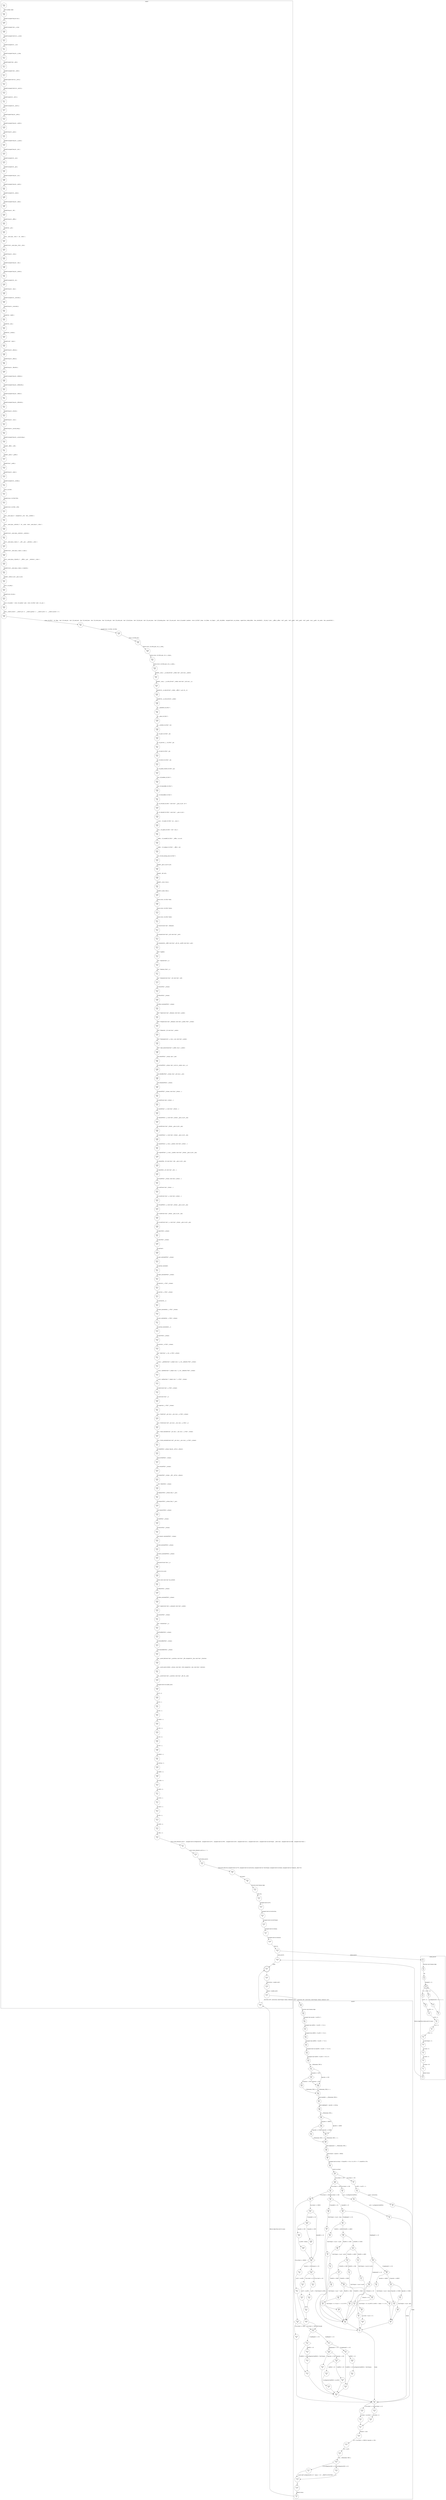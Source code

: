 digraph CFA {
151 [shape="circle" label="N151\n229"]
167 [shape="circle" label="N167\n228"]
168 [shape="circle" label="N168\n227"]
169 [shape="circle" label="N169\n226"]
170 [shape="circle" label="N170\n225"]
171 [shape="circle" label="N171\n224"]
172 [shape="circle" label="N172\n223"]
173 [shape="circle" label="N173\n222"]
174 [shape="circle" label="N174\n221"]
175 [shape="circle" label="N175\n220"]
176 [shape="circle" label="N176\n219"]
177 [shape="circle" label="N177\n218"]
178 [shape="circle" label="N178\n217"]
179 [shape="circle" label="N179\n216"]
180 [shape="circle" label="N180\n215"]
181 [shape="circle" label="N181\n214"]
182 [shape="circle" label="N182\n213"]
183 [shape="circle" label="N183\n212"]
184 [shape="circle" label="N184\n211"]
185 [shape="circle" label="N185\n210"]
186 [shape="circle" label="N186\n209"]
187 [shape="circle" label="N187\n208"]
188 [shape="circle" label="N188\n207"]
189 [shape="circle" label="N189\n206"]
190 [shape="circle" label="N190\n205"]
191 [shape="circle" label="N191\n204"]
192 [shape="circle" label="N192\n203"]
193 [shape="circle" label="N193\n202"]
194 [shape="circle" label="N194\n201"]
195 [shape="circle" label="N195\n200"]
196 [shape="circle" label="N196\n199"]
197 [shape="circle" label="N197\n198"]
198 [shape="circle" label="N198\n197"]
199 [shape="circle" label="N199\n196"]
200 [shape="circle" label="N200\n195"]
201 [shape="circle" label="N201\n194"]
202 [shape="circle" label="N202\n193"]
203 [shape="circle" label="N203\n192"]
204 [shape="circle" label="N204\n191"]
205 [shape="circle" label="N205\n190"]
206 [shape="circle" label="N206\n189"]
207 [shape="circle" label="N207\n188"]
208 [shape="circle" label="N208\n187"]
209 [shape="circle" label="N209\n186"]
210 [shape="circle" label="N210\n185"]
211 [shape="circle" label="N211\n184"]
212 [shape="circle" label="N212\n183"]
213 [shape="circle" label="N213\n182"]
214 [shape="circle" label="N214\n181"]
215 [shape="circle" label="N215\n180"]
216 [shape="circle" label="N216\n179"]
217 [shape="circle" label="N217\n178"]
218 [shape="circle" label="N218\n177"]
219 [shape="circle" label="N219\n176"]
220 [shape="circle" label="N220\n175"]
221 [shape="circle" label="N221\n174"]
222 [shape="circle" label="N222\n173"]
223 [shape="circle" label="N223\n172"]
224 [shape="circle" label="N224\n171"]
225 [shape="circle" label="N225\n170"]
226 [shape="circle" label="N226\n169"]
227 [shape="circle" label="N227\n168"]
228 [shape="circle" label="N228\n167"]
229 [shape="circle" label="N229\n166"]
230 [shape="circle" label="N230\n165"]
231 [shape="circle" label="N231\n164"]
232 [shape="circle" label="N232\n163"]
233 [shape="circle" label="N233\n162"]
234 [shape="circle" label="N234\n161"]
235 [shape="circle" label="N235\n160"]
236 [shape="circle" label="N236\n159"]
237 [shape="circle" label="N237\n158"]
238 [shape="circle" label="N238\n157"]
239 [shape="circle" label="N239\n156"]
240 [shape="circle" label="N240\n155"]
241 [shape="circle" label="N241\n154"]
242 [shape="circle" label="N242\n153"]
243 [shape="circle" label="N243\n152"]
244 [shape="circle" label="N244\n151"]
245 [shape="circle" label="N245\n150"]
246 [shape="circle" label="N246\n149"]
247 [shape="circle" label="N247\n148"]
248 [shape="circle" label="N248\n147"]
249 [shape="circle" label="N249\n146"]
250 [shape="circle" label="N250\n145"]
251 [shape="circle" label="N251\n144"]
252 [shape="circle" label="N252\n143"]
253 [shape="circle" label="N253\n142"]
254 [shape="circle" label="N254\n141"]
255 [shape="circle" label="N255\n140"]
256 [shape="circle" label="N256\n139"]
257 [shape="circle" label="N257\n138"]
258 [shape="circle" label="N258\n137"]
259 [shape="circle" label="N259\n136"]
260 [shape="circle" label="N260\n135"]
261 [shape="circle" label="N261\n134"]
262 [shape="circle" label="N262\n133"]
263 [shape="circle" label="N263\n132"]
264 [shape="circle" label="N264\n131"]
265 [shape="circle" label="N265\n130"]
266 [shape="circle" label="N266\n129"]
267 [shape="circle" label="N267\n128"]
268 [shape="circle" label="N268\n127"]
269 [shape="circle" label="N269\n126"]
270 [shape="circle" label="N270\n125"]
271 [shape="circle" label="N271\n124"]
272 [shape="circle" label="N272\n123"]
273 [shape="circle" label="N273\n122"]
274 [shape="circle" label="N274\n121"]
275 [shape="circle" label="N275\n120"]
276 [shape="circle" label="N276\n119"]
277 [shape="circle" label="N277\n118"]
278 [shape="circle" label="N278\n117"]
279 [shape="circle" label="N279\n116"]
280 [shape="circle" label="N280\n115"]
281 [shape="circle" label="N281\n114"]
282 [shape="circle" label="N282\n113"]
283 [shape="circle" label="N283\n112"]
284 [shape="circle" label="N284\n111"]
285 [shape="circle" label="N285\n110"]
286 [shape="circle" label="N286\n109"]
287 [shape="circle" label="N287\n108"]
288 [shape="circle" label="N288\n107"]
289 [shape="circle" label="N289\n106"]
290 [shape="circle" label="N290\n105"]
291 [shape="circle" label="N291\n104"]
292 [shape="circle" label="N292\n103"]
293 [shape="circle" label="N293\n102"]
294 [shape="circle" label="N294\n101"]
295 [shape="circle" label="N295\n100"]
296 [shape="circle" label="N296\n99"]
297 [shape="circle" label="N297\n98"]
298 [shape="circle" label="N298\n97"]
299 [shape="circle" label="N299\n96"]
300 [shape="circle" label="N300\n95"]
301 [shape="circle" label="N301\n94"]
302 [shape="circle" label="N302\n93"]
303 [shape="circle" label="N303\n92"]
304 [shape="circle" label="N304\n91"]
305 [shape="circle" label="N305\n90"]
306 [shape="circle" label="N306\n89"]
307 [shape="circle" label="N307\n88"]
308 [shape="circle" label="N308\n87"]
309 [shape="circle" label="N309\n86"]
310 [shape="circle" label="N310\n85"]
311 [shape="circle" label="N311\n84"]
312 [shape="circle" label="N312\n83"]
313 [shape="circle" label="N313\n82"]
314 [shape="circle" label="N314\n81"]
315 [shape="circle" label="N315\n80"]
316 [shape="circle" label="N316\n79"]
317 [shape="circle" label="N317\n78"]
318 [shape="circle" label="N318\n77"]
319 [shape="circle" label="N319\n76"]
320 [shape="circle" label="N320\n75"]
321 [shape="circle" label="N321\n74"]
322 [shape="circle" label="N322\n73"]
323 [shape="circle" label="N323\n72"]
324 [shape="circle" label="N324\n71"]
325 [shape="circle" label="N325\n70"]
326 [shape="circle" label="N326\n69"]
327 [shape="circle" label="N327\n68"]
328 [shape="circle" label="N328\n67"]
329 [shape="circle" label="N329\n66"]
330 [shape="circle" label="N330\n65"]
331 [shape="circle" label="N331\n64"]
332 [shape="circle" label="N332\n63"]
333 [shape="circle" label="N333\n62"]
334 [shape="circle" label="N334\n61"]
335 [shape="circle" label="N335\n60"]
336 [shape="circle" label="N336\n59"]
337 [shape="circle" label="N337\n58"]
338 [shape="circle" label="N338\n57"]
339 [shape="circle" label="N339\n56"]
340 [shape="circle" label="N340\n55"]
341 [shape="circle" label="N341\n54"]
342 [shape="circle" label="N342\n53"]
343 [shape="circle" label="N343\n52"]
344 [shape="circle" label="N344\n51"]
345 [shape="circle" label="N345\n50"]
346 [shape="circle" label="N346\n49"]
347 [shape="circle" label="N347\n48"]
348 [shape="circle" label="N348\n47"]
349 [shape="circle" label="N349\n46"]
350 [shape="circle" label="N350\n45"]
351 [shape="circle" label="N351\n44"]
352 [shape="circle" label="N352\n43"]
353 [shape="circle" label="N353\n42"]
354 [shape="circle" label="N354\n41"]
355 [shape="circle" label="N355\n40"]
356 [shape="circle" label="N356\n39"]
357 [shape="circle" label="N357\n38"]
358 [shape="circle" label="N358\n37"]
359 [shape="circle" label="N359\n36"]
360 [shape="circle" label="N360\n35"]
361 [shape="circle" label="N361\n34"]
362 [shape="circle" label="N362\n33"]
363 [shape="circle" label="N363\n32"]
364 [shape="circle" label="N364\n31"]
365 [shape="circle" label="N365\n30"]
366 [shape="circle" label="N366\n29"]
367 [shape="circle" label="N367\n28"]
368 [shape="circle" label="N368\n27"]
369 [shape="circle" label="N369\n26"]
370 [shape="circle" label="N370\n25"]
371 [shape="circle" label="N371\n24"]
372 [shape="circle" label="N372\n23"]
373 [shape="circle" label="N373\n22"]
374 [shape="circle" label="N374\n21"]
375 [shape="circle" label="N375\n20"]
376 [shape="circle" label="N376\n19"]
377 [shape="circle" label="N377\n18"]
378 [shape="circle" label="N378\n17"]
379 [shape="circle" label="N379\n16"]
380 [shape="circle" label="N380\n15"]
381 [shape="circle" label="N381\n14"]
152 [shape="circle" label="N152\n13"]
153 [shape="circle" label="N153\n12"]
154 [shape="circle" label="N154\n11"]
155 [shape="circle" label="N155\n10"]
156 [shape="circle" label="N156\n9"]
157 [shape="circle" label="N157\n8"]
158 [shape="circle" label="N158\n7"]
159 [shape="circle" label="N159\n6"]
1 [shape="circle" label="N1\n17"]
2 [shape="circle" label="N2\n16"]
3 [shape="circle" label="N3\n15"]
4 [shape="doublecircle" label="N4\n14"]
7 [shape="circle" label="N7\n13"]
9 [shape="circle" label="N9\n12"]
10 [shape="circle" label="N10\n11"]
11 [shape="circle" label="N11\n10"]
12 [shape="circle" label="N12\n9"]
13 [shape="circle" label="N13\n8"]
14 [shape="circle" label="N14\n7"]
15 [shape="circle" label="N15\n6"]
16 [shape="circle" label="N16\n5"]
17 [shape="circle" label="N17\n4"]
0 [shape="circle" label="N0\n3"]
160 [shape="circle" label="N160\n5"]
161 [shape="doublecircle" label="N161\n4"]
162 [shape="circle" label="N162\n3"]
164 [shape="circle" label="N164\n2"]
165 [shape="circle" label="N165\n1"]
19 [shape="circle" label="N19\n120"]
20 [shape="circle" label="N20\n119"]
21 [shape="circle" label="N21\n118"]
22 [shape="circle" label="N22\n117"]
23 [shape="circle" label="N23\n116"]
24 [shape="circle" label="N24\n115"]
25 [shape="circle" label="N25\n114"]
26 [shape="circle" label="N26\n113"]
27 [shape="diamond" label="N27\n112"]
28 [shape="diamond" label="N28\n111"]
30 [shape="circle" label="N30\n110"]
31 [shape="circle" label="N31\n108"]
32 [shape="circle" label="N32\n107"]
33 [shape="circle" label="N33\n106"]
34 [shape="diamond" label="N34\n105"]
35 [shape="diamond" label="N35\n104"]
37 [shape="circle" label="N37\n103"]
38 [shape="circle" label="N38\n101"]
39 [shape="circle" label="N39\n100"]
40 [shape="circle" label="N40\n99"]
41 [shape="circle" label="N41\n98"]
42 [shape="diamond" label="N42\n97"]
46 [shape="diamond" label="N46\n96"]
51 [shape="diamond" label="N51\n95"]
56 [shape="diamond" label="N56\n94"]
103 [shape="diamond" label="N103\n93"]
119 [shape="circle" label="N119\n92"]
43 [shape="diamond" label="N43\n14"]
139 [shape="circle" label="N139\n13"]
141 [shape="circle" label="N141\n12"]
137 [shape="circle" label="N137\n9"]
142 [shape="circle" label="N142\n8"]
143 [shape="circle" label="N143\n7"]
144 [shape="circle" label="N144\n6"]
145 [shape="diamond" label="N145\n5"]
147 [shape="circle" label="N147\n4"]
148 [shape="circle" label="N148\n2"]
149 [shape="circle" label="N149\n1"]
18 [shape="circle" label="N18\n0"]
166 [shape="circle" label="N166\n0"]
146 [shape="circle" label="N146\n3"]
138 [shape="circle" label="N138\n11"]
140 [shape="circle" label="N140\n10"]
118 [shape="diamond" label="N118\n76"]
121 [shape="diamond" label="N121\n75"]
123 [shape="circle" label="N123\n72"]
120 [shape="circle" label="N120\n60"]
124 [shape="circle" label="N124\n74"]
125 [shape="circle" label="N125\n73"]
122 [shape="diamond" label="N122\n71"]
127 [shape="diamond" label="N127\n70"]
129 [shape="circle" label="N129\n67"]
130 [shape="circle" label="N130\n69"]
131 [shape="circle" label="N131\n68"]
128 [shape="diamond" label="N128\n66"]
132 [shape="circle" label="N132\n65"]
133 [shape="diamond" label="N133\n64"]
134 [shape="circle" label="N134\n63"]
135 [shape="circle" label="N135\n62"]
136 [shape="circle" label="N136\n61"]
102 [shape="diamond" label="N102\n91"]
105 [shape="diamond" label="N105\n90"]
106 [shape="circle" label="N106\n89"]
104 [shape="diamond" label="N104\n86"]
110 [shape="diamond" label="N110\n85"]
113 [shape="circle" label="N113\n84"]
115 [shape="circle" label="N115\n83"]
112 [shape="circle" label="N112\n80"]
109 [shape="circle" label="N109\n77"]
114 [shape="circle" label="N114\n82"]
116 [shape="circle" label="N116\n81"]
111 [shape="circle" label="N111\n79"]
117 [shape="circle" label="N117\n78"]
107 [shape="circle" label="N107\n88"]
108 [shape="circle" label="N108\n87"]
55 [shape="diamond" label="N55\n59"]
58 [shape="circle" label="N58\n58"]
60 [shape="circle" label="N60\n57"]
57 [shape="circle" label="N57\n21"]
59 [shape="diamond" label="N59\n56"]
62 [shape="diamond" label="N62\n55"]
66 [shape="diamond" label="N66\n54"]
70 [shape="diamond" label="N70\n53"]
74 [shape="diamond" label="N74\n52"]
78 [shape="diamond" label="N78\n51"]
82 [shape="diamond" label="N82\n50"]
84 [shape="circle" label="N84\n49"]
64 [shape="circle" label="N64\n36"]
85 [shape="circle" label="N85\n48"]
86 [shape="circle" label="N86\n47"]
81 [shape="circle" label="N81\n46"]
83 [shape="circle" label="N83\n45"]
77 [shape="circle" label="N77\n44"]
79 [shape="circle" label="N79\n43"]
73 [shape="circle" label="N73\n42"]
75 [shape="circle" label="N75\n41"]
69 [shape="circle" label="N69\n40"]
71 [shape="circle" label="N71\n39"]
65 [shape="circle" label="N65\n38"]
67 [shape="circle" label="N67\n37"]
63 [shape="diamond" label="N63\n35"]
88 [shape="diamond" label="N88\n34"]
92 [shape="diamond" label="N92\n33"]
94 [shape="circle" label="N94\n32"]
90 [shape="circle" label="N90\n27"]
95 [shape="circle" label="N95\n31"]
96 [shape="circle" label="N96\n30"]
91 [shape="circle" label="N91\n29"]
93 [shape="circle" label="N93\n28"]
89 [shape="diamond" label="N89\n26"]
98 [shape="circle" label="N98\n25"]
99 [shape="circle" label="N99\n24"]
100 [shape="circle" label="N100\n23"]
97 [shape="circle" label="N97\n22"]
50 [shape="circle" label="N50\n20"]
52 [shape="circle" label="N52\n19"]
53 [shape="circle" label="N53\n18"]
45 [shape="circle" label="N45\n17"]
47 [shape="circle" label="N47\n16"]
48 [shape="circle" label="N48\n15"]
36 [shape="circle" label="N36\n102"]
29 [shape="circle" label="N29\n109"]
6 [shape="circle" label="N6\n2"]
8 [shape="circle" label="N8\n1"]
5 [shape="circle" label="N5\n0"]
node [shape="circle"]
subgraph cluster_alu16 {
label="alu16()"
19 -> 20 [label="Function start dummy edge"]
20 -> 21 [label="unsigned char opcode = (sa.IR) & 7;"]
21 -> 22 [label="unsigned char adFld1 = ((sa.IR) >> 3) & 3;"]
22 -> 23 [label="unsigned char adFld2 = ((sa.IR) >> 3) & 3;"]
23 -> 24 [label="unsigned char adFld3 = ((sa.IR) >> 7) & 3;"]
24 -> 25 [label="unsigned short int immFld = ((sa.IR) >> 7) & 511;"]
25 -> 26 [label="unsigned char funFld = ((sa.IR) >> 9) & 127;"]
26 -> 27 [label="int __CPAchecker_TMP_0;"]
27 -> 29 [label="[opcode == LW]"]
27 -> 28 [label="[!(opcode == LW)]"]
28 -> 29 [label="[opcode == SW]"]
28 -> 30 [label="[!(opcode == SW)]"]
30 -> 31 [label="__CPAchecker_TMP_0 = 0;"]
31 -> 32 [label="_Bool memRef = __CPAchecker_TMP_0;"]
32 -> 33 [label="_Bool regRegALU = opcode == ALUop;"]
33 -> 34 [label="int __CPAchecker_TMP_1;"]
34 -> 36 [label="[opcode == ADDI]"]
34 -> 35 [label="[!(opcode == ADDI)]"]
35 -> 36 [label="[opcode == SUBI]"]
35 -> 37 [label="[!(opcode == SUBI)]"]
37 -> 38 [label="__CPAchecker_TMP_1 = 0;"]
38 -> 39 [label="_Bool regImmALU = __CPAchecker_TMP_1;"]
39 -> 40 [label="_Bool branch = opcode == BEQZ;"]
40 -> 41 [label="unsigned short int Imm = ((((immFld >> 8) & 1) & 255) << 7) | (immFld & 255);"]
41 -> 42 [label="switch (sa.State)"]
42 -> 45 [label="[(sa.State) == IF]"]
42 -> 46 [label="[!((sa.State) == IF)]"]
46 -> 50 [label="[(sa.State) == ID]"]
46 -> 51 [label="[!((sa.State) == ID)]"]
51 -> 55 [label="[(sa.State) == EX]"]
51 -> 56 [label="[!((sa.State) == EX)]"]
56 -> 102 [label="[(sa.State) == MEM]"]
56 -> 103 [label="[!((sa.State) == MEM)]"]
103 -> 118 [label="[(sa.State) == WB]"]
103 -> 119 [label="[!((sa.State) == WB)]"]
119 -> 43 [label=""]
43 -> 138 [label="[(sa.State) == 4]"]
43 -> 139 [label="[!((sa.State) == 4)]"]
139 -> 141 [label="sa.State = (sa.State) + 1;"]
141 -> 137 [label=""]
137 -> 142 [label="*dataout = sa.B;"]
142 -> 143 [label="*wr = ((sa.State) == MEM) & (opcode == SW);"]
143 -> 144 [label="*PC = sa.PC;"]
144 -> 145 [label="void __CPAchecker_TMP_2;"]
145 -> 146 [label="[((sa.Registers)[0]) == 0]"]
145 -> 147 [label="[!(((sa.Registers)[0]) == 0)]"]
147 -> 148 [label="__assert_fail(\"sa.Registers[0]==0\", \"main.c\", 174, \"__PRETTY_FUNCTION__\");"]
148 -> 149 [label="0;"]
149 -> 18 [label="default return"]
146 -> 148 [label="0;"]
138 -> 140 [label="sa.State = 0;"]
140 -> 137 [label=""]
118 -> 122 [label="[regRegALU == 0]"]
118 -> 121 [label="[!(regRegALU == 0)]"]
121 -> 124 [label="[adFld3 != 0]"]
121 -> 123 [label="[!(adFld3 != 0)]"]
123 -> 120 [label=""]
120 -> 43 [label=""]
124 -> 125 [label="(sa.Registers)[adFld3] = *ALUOutput;"]
125 -> 123 [label=""]
122 -> 128 [label="[regImmALU == 0]"]
122 -> 127 [label="[!(regImmALU == 0)]"]
127 -> 130 [label="[adFld2 != 0]"]
127 -> 129 [label="[!(adFld2 != 0)]"]
129 -> 120 [label=""]
130 -> 131 [label="(sa.Registers)[adFld2] = *ALUOutput;"]
131 -> 129 [label=""]
128 -> 133 [label="[opcode == LW]"]
128 -> 132 [label="[!(opcode == LW)]"]
132 -> 120 [label=""]
133 -> 135 [label="[adFld2 != 0]"]
133 -> 134 [label="[!(adFld2 != 0)]"]
134 -> 120 [label=""]
135 -> 136 [label="(sa.Registers)[adFld2] = sa.LMD;"]
136 -> 120 [label=""]
102 -> 104 [label="[memRef == 0]"]
102 -> 105 [label="[!(memRef == 0)]"]
105 -> 107 [label="[opcode == LW]"]
105 -> 106 [label="[!(opcode == LW)]"]
106 -> 104 [label=""]
104 -> 111 [label="[branch == 0]"]
104 -> 110 [label="[!(branch == 0)]"]
110 -> 114 [label="[(sa.Cond) == 0]"]
110 -> 113 [label="[!((sa.Cond) == 0)]"]
113 -> 115 [label="sa.PC = (*ALUOutput) & 4095;"]
115 -> 112 [label=""]
112 -> 109 [label=""]
109 -> 118 [label="fall through"]
114 -> 116 [label="sa.PC = sa.NPC;"]
116 -> 112 [label=""]
111 -> 117 [label="sa.PC = sa.NPC;"]
117 -> 109 [label=""]
107 -> 108 [label="sa.LMD = datain;"]
108 -> 104 [label=""]
55 -> 59 [label="[memRef == 0]"]
55 -> 58 [label="[!(memRef == 0)]"]
58 -> 60 [label="*ALUOutput = (sa.A) + Imm;"]
60 -> 57 [label=""]
57 -> 43 [label="break"]
59 -> 63 [label="[regRegALU == 0]"]
59 -> 62 [label="[!(regRegALU == 0)]"]
62 -> 65 [label="[funFld == ADD]"]
62 -> 66 [label="[!(funFld == ADD)]"]
66 -> 69 [label="[funFld == SUB]"]
66 -> 70 [label="[!(funFld == SUB)]"]
70 -> 73 [label="[funFld == AND]"]
70 -> 74 [label="[!(funFld == AND)]"]
74 -> 77 [label="[funFld == OR]"]
74 -> 78 [label="[!(funFld == OR)]"]
78 -> 81 [label="[funFld == XOR]"]
78 -> 82 [label="[!(funFld == XOR)]"]
82 -> 85 [label="[funFld == SRL]"]
82 -> 84 [label="[!(funFld == SRL)]"]
84 -> 64 [label=""]
64 -> 57 [label=""]
85 -> 86 [label="*ALUOutput = 0 | (((sa.A) >> 1) & 32767);"]
86 -> 64 [label=""]
81 -> 83 [label="*ALUOutput = (sa.A) ^ (sa.B);"]
83 -> 64 [label=""]
77 -> 79 [label="*ALUOutput = (sa.A) | (sa.B);"]
79 -> 64 [label=""]
73 -> 75 [label="*ALUOutput = (sa.A) & (sa.B);"]
75 -> 64 [label=""]
69 -> 71 [label="*ALUOutput = (sa.A) - (sa.B);"]
71 -> 64 [label=""]
65 -> 67 [label="*ALUOutput = (sa.A) + (sa.B);"]
67 -> 64 [label=""]
63 -> 89 [label="[regImmALU == 0]"]
63 -> 88 [label="[!(regImmALU == 0)]"]
88 -> 91 [label="[opcode == ADDI]"]
88 -> 92 [label="[!(opcode == ADDI)]"]
92 -> 95 [label="[opcode == SUBI]"]
92 -> 94 [label="[!(opcode == SUBI)]"]
94 -> 90 [label=""]
90 -> 57 [label=""]
95 -> 96 [label="*ALUOutput = (sa.A) - Imm;"]
96 -> 90 [label=""]
91 -> 93 [label="*ALUOutput = (sa.A) + Imm;"]
93 -> 90 [label=""]
89 -> 97 [label="[branch == 0]"]
89 -> 98 [label="[!(branch == 0)]"]
98 -> 99 [label="*ALUOutput = (0 | ((sa.NPC) & 4095)) + ((Imm << 1) | 0);"]
99 -> 100 [label="sa.Cond = (sa.A) == 0;"]
100 -> 57 [label=""]
97 -> 57 [label=""]
50 -> 52 [label="sa.A = (sa.Registers)[adFld1];"]
52 -> 53 [label="sa.B = (sa.Registers)[adFld2];"]
53 -> 43 [label="break"]
45 -> 47 [label="sa.NPC = (sa.PC) + 2;"]
47 -> 48 [label="sa.IR = instruction;"]
48 -> 43 [label="break"]
36 -> 38 [label="__CPAchecker_TMP_1 = 1;"]
29 -> 31 [label="__CPAchecker_TMP_0 = 1;"]}
subgraph cluster_initial_alu16 {
label="initial_alu16()"
1 -> 2 [label="Function start dummy edge"]
2 -> 3 [label="for"]
3 -> 4 [label="unsigned i = 0;"]
4 -> 6 [label="[i < 4]"]
4 -> 7 [label="[!(i < 4)]"]
7 -> 9 [label="sa.PC = 0;"]
9 -> 10 [label="sa.NPC = 0;"]
10 -> 11 [label="sa.IR = 0;"]
11 -> 12 [label="sa.A = 0;"]
12 -> 13 [label="sa.B = 0;"]
13 -> 14 [label="sa.ALUOutput = 0;"]
14 -> 15 [label="sa.Cond = 0;"]
15 -> 16 [label="sa.LMD = 0;"]
16 -> 17 [label="sa.State = IF;"]
17 -> 0 [label="default return"]
6 -> 8 [label="(sa.Registers)[i] = 0;"]
8 -> 5 [label=""]
5 -> 4 [label="i = i + 1;"]}
subgraph cluster_main {
label="main()"
151 -> 167 [label="INIT GLOBAL VARS"]
167 -> 168 [label="typedef unsigned long int size_t;"]
168 -> 169 [label="typedef unsigned char __u_char;"]
169 -> 170 [label="typedef unsigned short int __u_short;"]
170 -> 171 [label="typedef unsigned int __u_int;"]
171 -> 172 [label="typedef unsigned long int __u_long;"]
172 -> 173 [label="typedef signed char __int8_t;"]
173 -> 174 [label="typedef unsigned char __uint8_t;"]
174 -> 175 [label="typedef signed short int __int16_t;"]
175 -> 176 [label="typedef unsigned short int __uint16_t;"]
176 -> 177 [label="typedef signed int __int32_t;"]
177 -> 178 [label="typedef unsigned int __uint32_t;"]
178 -> 179 [label="typedef signed long int __int64_t;"]
179 -> 180 [label="typedef unsigned long int __uint64_t;"]
180 -> 181 [label="typedef long int __quad_t;"]
181 -> 182 [label="typedef unsigned long int __u_quad_t;"]
182 -> 183 [label="typedef unsigned long int __dev_t;"]
183 -> 184 [label="typedef unsigned int __uid_t;"]
184 -> 185 [label="typedef unsigned int __gid_t;"]
185 -> 186 [label="typedef unsigned long int __ino_t;"]
186 -> 187 [label="typedef unsigned long int __ino64_t;"]
187 -> 188 [label="typedef unsigned int __mode_t;"]
188 -> 189 [label="typedef unsigned long int __nlink_t;"]
189 -> 190 [label="typedef long int __off_t;"]
190 -> 191 [label="typedef long int __off64_t;"]
191 -> 192 [label="typedef int __pid_t;"]
192 -> 193 [label="struct __anon_type___fsid_t {   int __val[2]; } ;"]
193 -> 194 [label="typedef struct __anon_type___fsid_t __fsid_t;"]
194 -> 195 [label="typedef long int __clock_t;"]
195 -> 196 [label="typedef unsigned long int __rlim_t;"]
196 -> 197 [label="typedef unsigned long int __rlim64_t;"]
197 -> 198 [label="typedef unsigned int __id_t;"]
198 -> 199 [label="typedef long int __time_t;"]
199 -> 200 [label="typedef unsigned int __useconds_t;"]
200 -> 201 [label="typedef long int __suseconds_t;"]
201 -> 202 [label="typedef int __daddr_t;"]
202 -> 203 [label="typedef int __key_t;"]
203 -> 204 [label="typedef int __clockid_t;"]
204 -> 205 [label="typedef void *__timer_t;"]
205 -> 206 [label="typedef long int __blksize_t;"]
206 -> 207 [label="typedef long int __blkcnt_t;"]
207 -> 208 [label="typedef long int __blkcnt64_t;"]
208 -> 209 [label="typedef unsigned long int __fsblkcnt_t;"]
209 -> 210 [label="typedef unsigned long int __fsblkcnt64_t;"]
210 -> 211 [label="typedef unsigned long int __fsfilcnt_t;"]
211 -> 212 [label="typedef unsigned long int __fsfilcnt64_t;"]
212 -> 213 [label="typedef long int __fsword_t;"]
213 -> 214 [label="typedef long int __ssize_t;"]
214 -> 215 [label="typedef long int __syscall_slong_t;"]
215 -> 216 [label="typedef unsigned long int __syscall_ulong_t;"]
216 -> 217 [label="typedef __off64_t __loff_t;"]
217 -> 218 [label="typedef __quad_t *__qaddr_t;"]
218 -> 219 [label="typedef char *__caddr_t;"]
219 -> 220 [label="typedef long int __intptr_t;"]
220 -> 221 [label="typedef unsigned int __socklen_t;"]
221 -> 222 [label="struct _IO_FILE ;"]
222 -> 223 [label="typedef struct _IO_FILE FILE;"]
223 -> 224 [label="typedef struct _IO_FILE __FILE;"]
224 -> 225 [label="union __anon_type_0 {   unsigned int __wch;   char __wchb[4]; } ;"]
225 -> 226 [label="struct __anon_type___mbstate_t {   int __count;   union __anon_type_0 __value; } ;"]
226 -> 227 [label="typedef struct __anon_type___mbstate_t __mbstate_t;"]
227 -> 228 [label="struct __anon_type__G_fpos_t {   __off_t __pos;   __mbstate_t __state; } ;"]
228 -> 229 [label="typedef struct __anon_type__G_fpos_t _G_fpos_t;"]
229 -> 230 [label="struct __anon_type__G_fpos64_t {   __off64_t __pos;   __mbstate_t __state; } ;"]
230 -> 231 [label="typedef struct __anon_type__G_fpos_t _G_fpos64_t;"]
231 -> 232 [label="typedef __builtin_va_list __gnuc_va_list;"]
232 -> 233 [label="struct _IO_jump_t ;"]
233 -> 234 [label="typedef void _IO_lock_t;"]
234 -> 235 [label="struct _IO_marker {   struct _IO_marker *_next;   struct _IO_FILE *_sbuf;   int _pos; } ;"]
235 -> 236 [label="enum __codecvt_result {   __codecvt_ok = 0,   __codecvt_partial = 1,   __codecvt_error = 2,   __codecvt_noconv = 3 } ;"]
236 -> 237 [label="struct _IO_FILE {   int _flags;   char *_IO_read_ptr;   char *_IO_read_end;   char *_IO_read_base;   char *_IO_write_base;   char *_IO_write_ptr;   char *_IO_write_end;   char *_IO_buf_base;   char *_IO_buf_end;   char *_IO_save_base;   char *_IO_backup_base;   char *_IO_save_end;   struct _IO_marker *_markers;   struct _IO_FILE *_chain;   int _fileno;   int _flags2;   __off_t _old_offset;   unsigned short _cur_column;   signed char _vtable_offset;   char _shortbuf[1];   _IO_lock_t *_lock;   __off64_t _offset;   void *__pad1;   void *__pad2;   void *__pad3;   void *__pad4;   size_t __pad5;   int _mode;   char _unused2[40]; } ;"]
237 -> 238 [label="typedef struct _IO_FILE _IO_FILE;"]
238 -> 239 [label="struct _IO_FILE_plus ;"]
239 -> 240 [label="extern struct _IO_FILE_plus _IO_2_1_stdin_;"]
240 -> 241 [label="extern struct _IO_FILE_plus _IO_2_1_stdout_;"]
241 -> 242 [label="extern struct _IO_FILE_plus _IO_2_1_stderr_;"]
242 -> 243 [label="typedef __ssize_t  __io_read_fn(void *__cookie, char *__buf, size_t __nbytes);"]
243 -> 244 [label="typedef __ssize_t  __io_write_fn(void *__cookie, const char *__buf, size_t __n);"]
244 -> 245 [label="typedef int __io_seek_fn(void *__cookie, __off64_t *__pos, int __w);"]
245 -> 246 [label="typedef int __io_close_fn(void *__cookie);"]
246 -> 247 [label="int __underflow(_IO_FILE *);"]
247 -> 248 [label="int __uflow(_IO_FILE *);"]
248 -> 249 [label="int __overflow(_IO_FILE *, int);"]
249 -> 250 [label="int _IO_getc(_IO_FILE *__fp);"]
250 -> 251 [label="int _IO_putc(int __c, _IO_FILE *__fp);"]
251 -> 252 [label="int _IO_feof(_IO_FILE *__fp);"]
252 -> 253 [label="int _IO_ferror(_IO_FILE *__fp);"]
253 -> 254 [label="int _IO_peekc_locked(_IO_FILE *__fp);"]
254 -> 255 [label="void _IO_flockfile(_IO_FILE *);"]
255 -> 256 [label="void _IO_funlockfile(_IO_FILE *);"]
256 -> 257 [label="int _IO_ftrylockfile(_IO_FILE *);"]
257 -> 258 [label="int _IO_vfscanf(_IO_FILE *, const char *, __gnuc_va_list , int *);"]
258 -> 259 [label="int _IO_vfprintf(_IO_FILE *, const char *, __gnuc_va_list );"]
259 -> 260 [label="__ssize_t  _IO_padn(_IO_FILE *, int, __ssize_t );"]
260 -> 261 [label="size_t  _IO_sgetn(_IO_FILE *, void *, size_t );"]
261 -> 262 [label="__off64_t  _IO_seekoff(_IO_FILE *, __off64_t , int, int);"]
262 -> 263 [label="__off64_t  _IO_seekpos(_IO_FILE *, __off64_t , int);"]
263 -> 264 [label="void _IO_free_backup_area(_IO_FILE *);"]
264 -> 265 [label="typedef __gnuc_va_list va_list;"]
265 -> 266 [label="typedef __off_t off_t;"]
266 -> 267 [label="typedef __ssize_t ssize_t;"]
267 -> 268 [label="typedef _G_fpos_t fpos_t;"]
268 -> 269 [label="extern struct _IO_FILE *stdin;"]
269 -> 270 [label="extern struct _IO_FILE *stdout;"]
270 -> 271 [label="extern struct _IO_FILE *stderr;"]
271 -> 272 [label="int remove(const char *__filename);"]
272 -> 273 [label="int rename(const char *__old, const char *__new);"]
273 -> 274 [label="int renameat(int __oldfd, const char *__old, int __newfd, const char *__new);"]
274 -> 275 [label="FILE * tmpfile();"]
275 -> 276 [label="char * tmpnam(char *__s);"]
276 -> 277 [label="char * tmpnam_r(char *__s);"]
277 -> 278 [label="char * tempnam(const char *__dir, const char *__pfx);"]
278 -> 279 [label="int fclose(FILE *__stream);"]
279 -> 280 [label="int fflush(FILE *__stream);"]
280 -> 281 [label="int fflush_unlocked(FILE *__stream);"]
281 -> 282 [label="FILE * fopen(const char *__filename, const char *__modes);"]
282 -> 283 [label="FILE * freopen(const char *__filename, const char *__modes, FILE *__stream);"]
283 -> 284 [label="FILE * fdopen(int __fd, const char *__modes);"]
284 -> 285 [label="FILE * fmemopen(void *__s, size_t __len, const char *__modes);"]
285 -> 286 [label="FILE * open_memstream(char **__bufloc, size_t *__sizeloc);"]
286 -> 287 [label="void setbuf(FILE *__stream, char *__buf);"]
287 -> 288 [label="int setvbuf(FILE *__stream, char *__buf, int __modes, size_t __n);"]
288 -> 289 [label="void setbuffer(FILE *__stream, char *__buf, size_t __size);"]
289 -> 290 [label="void setlinebuf(FILE *__stream);"]
290 -> 291 [label="int fprintf(FILE *__stream, const char *__format, ...);"]
291 -> 292 [label="int printf(const char *__format, ...);"]
292 -> 293 [label="int sprintf(char *__s, const char *__format, ...);"]
293 -> 294 [label="int vfprintf(FILE *__s, const char *__format, __gnuc_va_list __arg);"]
294 -> 295 [label="int vprintf(const char *__format, __gnuc_va_list __arg);"]
295 -> 296 [label="int vsprintf(char *__s, const char *__format, __gnuc_va_list __arg);"]
296 -> 297 [label="int snprintf(char *__s, size_t __maxlen, const char *__format, ...);"]
297 -> 298 [label="int vsnprintf(char *__s, size_t __maxlen, const char *__format, __gnuc_va_list __arg);"]
298 -> 299 [label="int vdprintf(int __fd, const char *__fmt, __gnuc_va_list __arg);"]
299 -> 300 [label="int dprintf(int __fd, const char *__fmt, ...);"]
300 -> 301 [label="int fscanf(FILE *__stream, const char *__format, ...);"]
301 -> 302 [label="int scanf(const char *__format, ...);"]
302 -> 303 [label="int sscanf(const char *__s, const char *__format, ...);"]
303 -> 304 [label="int vfscanf(FILE *__s, const char *__format, __gnuc_va_list __arg);"]
304 -> 305 [label="int vscanf(const char *__format, __gnuc_va_list __arg);"]
305 -> 306 [label="int vsscanf(const char *__s, const char *__format, __gnuc_va_list __arg);"]
306 -> 307 [label="int fgetc(FILE *__stream);"]
307 -> 308 [label="int getc(FILE *__stream);"]
308 -> 309 [label="int getchar();"]
309 -> 310 [label="int getc_unlocked(FILE *__stream);"]
310 -> 311 [label="int getchar_unlocked();"]
311 -> 312 [label="int fgetc_unlocked(FILE *__stream);"]
312 -> 313 [label="int fputc(int __c, FILE *__stream);"]
313 -> 314 [label="int putc(int __c, FILE *__stream);"]
314 -> 315 [label="int putchar(int __c);"]
315 -> 316 [label="int fputc_unlocked(int __c, FILE *__stream);"]
316 -> 317 [label="int putc_unlocked(int __c, FILE *__stream);"]
317 -> 318 [label="int putchar_unlocked(int __c);"]
318 -> 319 [label="int getw(FILE *__stream);"]
319 -> 320 [label="int putw(int __w, FILE *__stream);"]
320 -> 321 [label="char * fgets(char *__s, int __n, FILE *__stream);"]
321 -> 322 [label="__ssize_t  __getdelim(char **__lineptr, size_t *__n, int __delimiter, FILE *__stream);"]
322 -> 323 [label="__ssize_t  getdelim(char **__lineptr, size_t *__n, int __delimiter, FILE *__stream);"]
323 -> 324 [label="__ssize_t  getline(char **__lineptr, size_t *__n, FILE *__stream);"]
324 -> 325 [label="int fputs(const char *__s, FILE *__stream);"]
325 -> 326 [label="int puts(const char *__s);"]
326 -> 327 [label="int ungetc(int __c, FILE *__stream);"]
327 -> 328 [label="size_t  fread(void *__ptr, size_t __size, size_t __n, FILE *__stream);"]
328 -> 329 [label="size_t  fwrite(const void *__ptr, size_t __size, size_t __n, FILE *__s);"]
329 -> 330 [label="size_t  fread_unlocked(void *__ptr, size_t __size, size_t __n, FILE *__stream);"]
330 -> 331 [label="size_t  fwrite_unlocked(const void *__ptr, size_t __size, size_t __n, FILE *__stream);"]
331 -> 332 [label="int fseek(FILE *__stream, long int __off, int __whence);"]
332 -> 333 [label="long int ftell(FILE *__stream);"]
333 -> 334 [label="void rewind(FILE *__stream);"]
334 -> 335 [label="int fseeko(FILE *__stream, __off_t __off, int __whence);"]
335 -> 336 [label="__off_t  ftello(FILE *__stream);"]
336 -> 337 [label="int fgetpos(FILE *__stream, fpos_t *__pos);"]
337 -> 338 [label="int fsetpos(FILE *__stream, fpos_t *__pos);"]
338 -> 339 [label="void clearerr(FILE *__stream);"]
339 -> 340 [label="int feof(FILE *__stream);"]
340 -> 341 [label="int ferror(FILE *__stream);"]
341 -> 342 [label="void clearerr_unlocked(FILE *__stream);"]
342 -> 343 [label="int feof_unlocked(FILE *__stream);"]
343 -> 344 [label="int ferror_unlocked(FILE *__stream);"]
344 -> 345 [label="void perror(const char *__s);"]
345 -> 346 [label="extern int sys_nerr;"]
346 -> 347 [label="extern const const char *sys_errlist[];"]
347 -> 348 [label="int fileno(FILE *__stream);"]
348 -> 349 [label="int fileno_unlocked(FILE *__stream);"]
349 -> 350 [label="FILE * popen(const char *__command, const char *__modes);"]
350 -> 351 [label="int pclose(FILE *__stream);"]
351 -> 352 [label="char * ctermid(char *__s);"]
352 -> 353 [label="void flockfile(FILE *__stream);"]
353 -> 354 [label="int ftrylockfile(FILE *__stream);"]
354 -> 355 [label="void funlockfile(FILE *__stream);"]
355 -> 356 [label="void __assert_fail(const char *__assertion, const char *__file, unsigned int __line, const char *__function);"]
356 -> 357 [label="void __assert_perror_fail(int __errnum, const char *__file, unsigned int __line, const char *__function);"]
357 -> 358 [label="void __assert(const char *__assertion, const char *__file, int __line);"]
358 -> 359 [label="unsigned short int nondet_sint();"]
359 -> 360 [label="int IF = 0;"]
360 -> 361 [label="int ID = 1;"]
361 -> 362 [label="int EX = 2;"]
362 -> 363 [label="int MEM = 3;"]
363 -> 364 [label="int WB = 4;"]
364 -> 365 [label="int LW = 0;"]
365 -> 366 [label="int SW = 1;"]
366 -> 367 [label="int BEQZ = 2;"]
367 -> 368 [label="int ALUop = 3;"]
368 -> 369 [label="int ADDI = 4;"]
369 -> 370 [label="int SUBI = 5;"]
370 -> 371 [label="int ADD = 0;"]
371 -> 372 [label="int SUB = 1;"]
372 -> 373 [label="int AND = 2;"]
373 -> 374 [label="int OR = 3;"]
374 -> 375 [label="int XOR = 4;"]
375 -> 376 [label="int SRL = 5;"]
376 -> 377 [label="struct state_elements_alu16 {   unsigned short int Registers[4];   unsigned short int PC;   unsigned short int NPC;   unsigned short int IR;   unsigned short int A;   unsigned short int B;   unsigned short int ALUOutput;   _Bool Cond;   unsigned short int LMD;   unsigned char State; } ;"]
377 -> 378 [label="struct state_elements_alu16 sa = {  };"]
378 -> 379 [label="void initial_alu16();"]
379 -> 380 [label="void alu16(_Bool clk, unsigned short int *PC, unsigned short int instruction, unsigned short int *ALUOutput, unsigned short int datain, unsigned short int *dataout, _Bool *wr);"]
380 -> 381 [label="int main();"]
381 -> 152 [label="Function start dummy edge"]
152 -> 153 [label="_Bool clk;"]
153 -> 154 [label="unsigned short int PC;"]
154 -> 155 [label="unsigned short int instruction;"]
155 -> 156 [label="unsigned short int ALUOutput;"]
156 -> 157 [label="unsigned short int datain;"]
157 -> 158 [label="unsigned short int dataout;"]
158 -> 159 [label="_Bool wr;"]
159 -> 160 [label="initial_alu16();" style="dotted" arrowhead="empty"]
160 -> 161 [label="while"]
161 -> 162 [label=""]
162 -> 164 [label="instruction = nondet_sint();"]
164 -> 165 [label="datain = nondet_sint();"]
165 -> 166 [label="alu16(clk, &PC, instruction, &ALUOutput, datain, &dataout, &wr);" style="dotted" arrowhead="empty"]
166 -> 161 [label=""]}
159 -> 1 [label="initial_alu16()"]
0 -> 160 [label="Return edge from initial_alu16 to main"]
165 -> 19 [label="alu16(clk, &PC, instruction, &ALUOutput, datain, &dataout, &wr)"]
18 -> 166 [label="Return edge from alu16 to main"]}